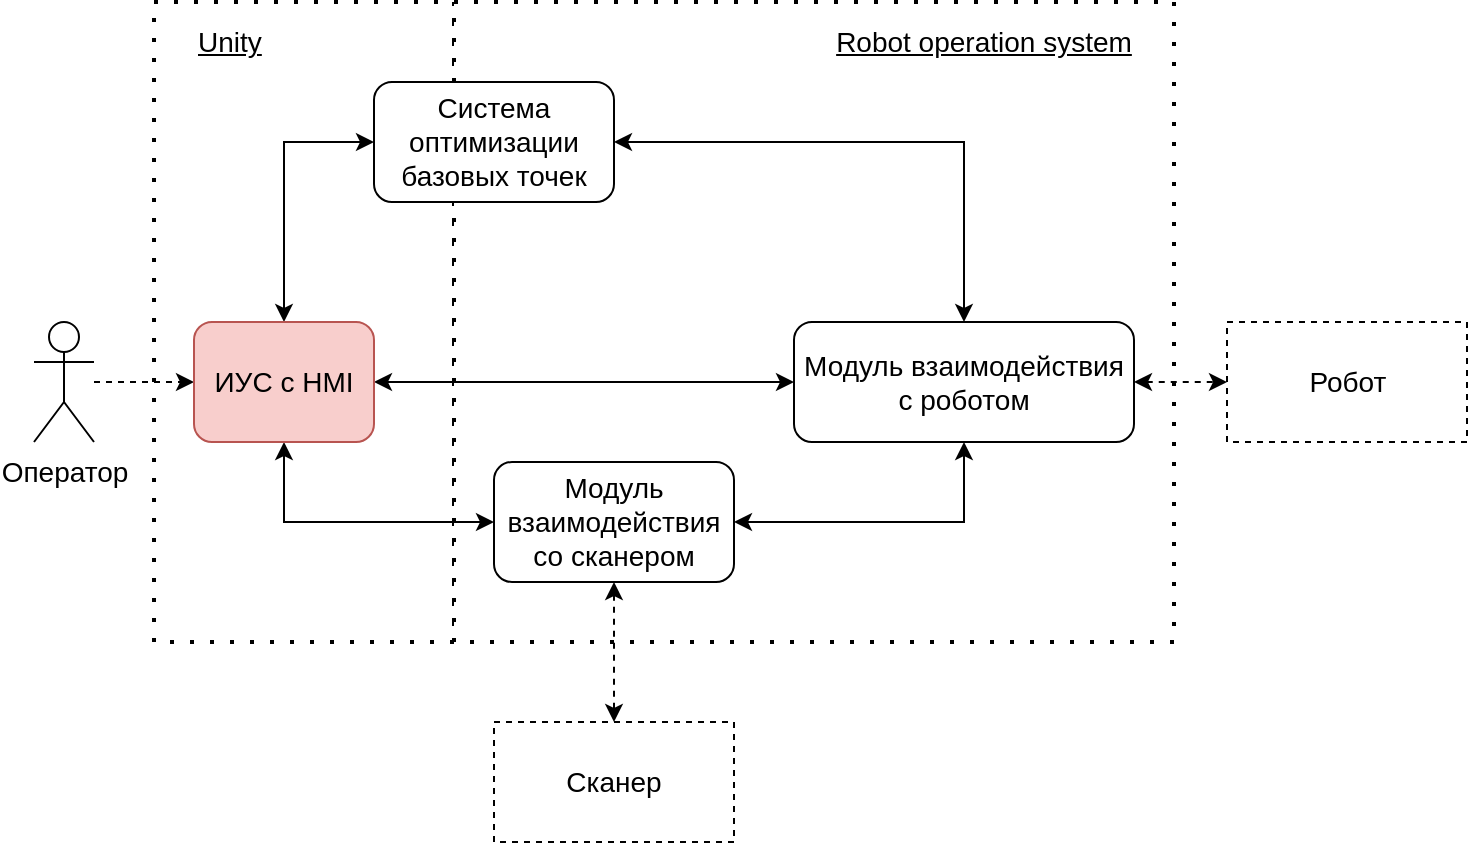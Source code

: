 <mxfile version="12.9.3" type="github"><diagram id="Qkjnyrjn574Yji9nMm7G" name="Страница 1"><mxGraphModel dx="813" dy="517" grid="1" gridSize="10" guides="1" tooltips="1" connect="1" arrows="1" fold="1" page="1" pageScale="1" pageWidth="827" pageHeight="1169" math="0" shadow="0"><root><mxCell id="0"/><mxCell id="1" parent="0"/><mxCell id="TuQETLnyg8G08Nh55qiP-1" value="" style="rounded=0;whiteSpace=wrap;html=1;dashed=1;dashPattern=1 4;gradientColor=none;strokeWidth=2;fontSize=14;" vertex="1" parent="1"><mxGeometry x="280" y="140" width="150" height="320" as="geometry"/></mxCell><mxCell id="nP3H9Yw8V77E85yxeMrE-48" value="" style="rounded=0;whiteSpace=wrap;html=1;dashed=1;dashPattern=1 4;gradientColor=none;strokeWidth=2;fontSize=14;" parent="1" vertex="1"><mxGeometry x="430" y="140" width="360" height="320" as="geometry"/></mxCell><mxCell id="nP3H9Yw8V77E85yxeMrE-49" value="" style="edgeStyle=orthogonalEdgeStyle;rounded=0;orthogonalLoop=1;jettySize=auto;html=1;dashed=1;fontSize=14;" parent="1" source="nP3H9Yw8V77E85yxeMrE-50" target="nP3H9Yw8V77E85yxeMrE-54" edge="1"><mxGeometry relative="1" as="geometry"/></mxCell><mxCell id="nP3H9Yw8V77E85yxeMrE-50" value="Оператор" style="shape=umlActor;verticalLabelPosition=bottom;labelBackgroundColor=#ffffff;verticalAlign=top;html=1;outlineConnect=0;fontSize=14;" parent="1" vertex="1"><mxGeometry x="220" y="300" width="30" height="60" as="geometry"/></mxCell><mxCell id="nP3H9Yw8V77E85yxeMrE-51" style="edgeStyle=orthogonalEdgeStyle;rounded=0;orthogonalLoop=1;jettySize=auto;html=1;exitX=0.5;exitY=0;exitDx=0;exitDy=0;entryX=0;entryY=0.5;entryDx=0;entryDy=0;startArrow=classic;startFill=1;fontSize=14;" parent="1" source="nP3H9Yw8V77E85yxeMrE-54" target="nP3H9Yw8V77E85yxeMrE-56" edge="1"><mxGeometry relative="1" as="geometry"/></mxCell><mxCell id="nP3H9Yw8V77E85yxeMrE-52" style="edgeStyle=orthogonalEdgeStyle;rounded=0;orthogonalLoop=1;jettySize=auto;html=1;exitX=0.5;exitY=1;exitDx=0;exitDy=0;entryX=0;entryY=0.5;entryDx=0;entryDy=0;startArrow=classic;startFill=1;fontSize=14;" parent="1" source="nP3H9Yw8V77E85yxeMrE-54" target="nP3H9Yw8V77E85yxeMrE-59" edge="1"><mxGeometry relative="1" as="geometry"/></mxCell><mxCell id="nP3H9Yw8V77E85yxeMrE-53" style="edgeStyle=orthogonalEdgeStyle;rounded=0;orthogonalLoop=1;jettySize=auto;html=1;exitX=1;exitY=0.5;exitDx=0;exitDy=0;entryX=0;entryY=0.5;entryDx=0;entryDy=0;startArrow=classic;startFill=1;fontSize=14;" parent="1" source="nP3H9Yw8V77E85yxeMrE-54" target="nP3H9Yw8V77E85yxeMrE-63" edge="1"><mxGeometry relative="1" as="geometry"/></mxCell><mxCell id="nP3H9Yw8V77E85yxeMrE-54" value="ИУС с HMI" style="rounded=1;whiteSpace=wrap;html=1;fontSize=14;fillColor=#f8cecc;strokeColor=#b85450;" parent="1" vertex="1"><mxGeometry x="300" y="300" width="90" height="60" as="geometry"/></mxCell><mxCell id="nP3H9Yw8V77E85yxeMrE-55" style="edgeStyle=orthogonalEdgeStyle;rounded=0;orthogonalLoop=1;jettySize=auto;html=1;exitX=1;exitY=0.5;exitDx=0;exitDy=0;entryX=0.5;entryY=0;entryDx=0;entryDy=0;startArrow=classic;startFill=1;fontSize=14;" parent="1" source="nP3H9Yw8V77E85yxeMrE-56" target="nP3H9Yw8V77E85yxeMrE-63" edge="1"><mxGeometry relative="1" as="geometry"/></mxCell><mxCell id="nP3H9Yw8V77E85yxeMrE-56" value="Система оптимизации базовых точек" style="rounded=1;whiteSpace=wrap;html=1;fontSize=14;" parent="1" vertex="1"><mxGeometry x="390" y="180" width="120" height="60" as="geometry"/></mxCell><mxCell id="nP3H9Yw8V77E85yxeMrE-58" value="" style="edgeStyle=orthogonalEdgeStyle;rounded=0;orthogonalLoop=1;jettySize=auto;html=1;dashed=1;startArrow=classic;startFill=1;entryX=0.5;entryY=0;entryDx=0;entryDy=0;fontSize=14;" parent="1" source="nP3H9Yw8V77E85yxeMrE-59" target="nP3H9Yw8V77E85yxeMrE-60" edge="1"><mxGeometry relative="1" as="geometry"><mxPoint x="830" y="510" as="targetPoint"/><Array as="points"/></mxGeometry></mxCell><mxCell id="nP3H9Yw8V77E85yxeMrE-59" value="Модуль взаимодействия со сканером" style="rounded=1;whiteSpace=wrap;html=1;fontSize=14;" parent="1" vertex="1"><mxGeometry x="450" y="370" width="120" height="60" as="geometry"/></mxCell><mxCell id="nP3H9Yw8V77E85yxeMrE-60" value="Сканер" style="rounded=0;whiteSpace=wrap;html=1;dashed=1;fontSize=14;" parent="1" vertex="1"><mxGeometry x="450" y="500" width="120" height="60" as="geometry"/></mxCell><mxCell id="nP3H9Yw8V77E85yxeMrE-61" style="edgeStyle=orthogonalEdgeStyle;rounded=0;orthogonalLoop=1;jettySize=auto;html=1;exitX=0.5;exitY=1;exitDx=0;exitDy=0;entryX=1;entryY=0.5;entryDx=0;entryDy=0;startArrow=classic;startFill=1;fontSize=14;" parent="1" source="nP3H9Yw8V77E85yxeMrE-63" target="nP3H9Yw8V77E85yxeMrE-59" edge="1"><mxGeometry relative="1" as="geometry"/></mxCell><mxCell id="nP3H9Yw8V77E85yxeMrE-62" value="" style="edgeStyle=orthogonalEdgeStyle;rounded=0;orthogonalLoop=1;jettySize=auto;html=1;dashed=1;startArrow=classic;startFill=1;fontSize=14;" parent="1" source="nP3H9Yw8V77E85yxeMrE-63" target="nP3H9Yw8V77E85yxeMrE-64" edge="1"><mxGeometry relative="1" as="geometry"/></mxCell><mxCell id="nP3H9Yw8V77E85yxeMrE-63" value="Модуль взаимодействия с роботом" style="rounded=1;whiteSpace=wrap;html=1;fontSize=14;" parent="1" vertex="1"><mxGeometry x="600" y="300" width="170" height="60" as="geometry"/></mxCell><mxCell id="nP3H9Yw8V77E85yxeMrE-64" value="Робот" style="rounded=0;whiteSpace=wrap;html=1;dashed=1;fontSize=14;" parent="1" vertex="1"><mxGeometry x="816.5" y="300" width="120" height="60" as="geometry"/></mxCell><mxCell id="nP3H9Yw8V77E85yxeMrE-68" value="Robot operation system" style="text;html=1;strokeColor=none;fillColor=none;align=center;verticalAlign=middle;whiteSpace=wrap;rounded=0;dashed=1;dashPattern=1 4;fontSize=14;fontStyle=4" parent="1" vertex="1"><mxGeometry x="620" y="150" width="150" height="20" as="geometry"/></mxCell><mxCell id="TuQETLnyg8G08Nh55qiP-2" value="Unity" style="text;html=1;strokeColor=none;fillColor=none;align=left;verticalAlign=middle;whiteSpace=wrap;rounded=0;dashed=1;dashPattern=1 4;fontSize=14;fontStyle=4" vertex="1" parent="1"><mxGeometry x="300" y="150" width="150" height="20" as="geometry"/></mxCell></root></mxGraphModel></diagram></mxfile>